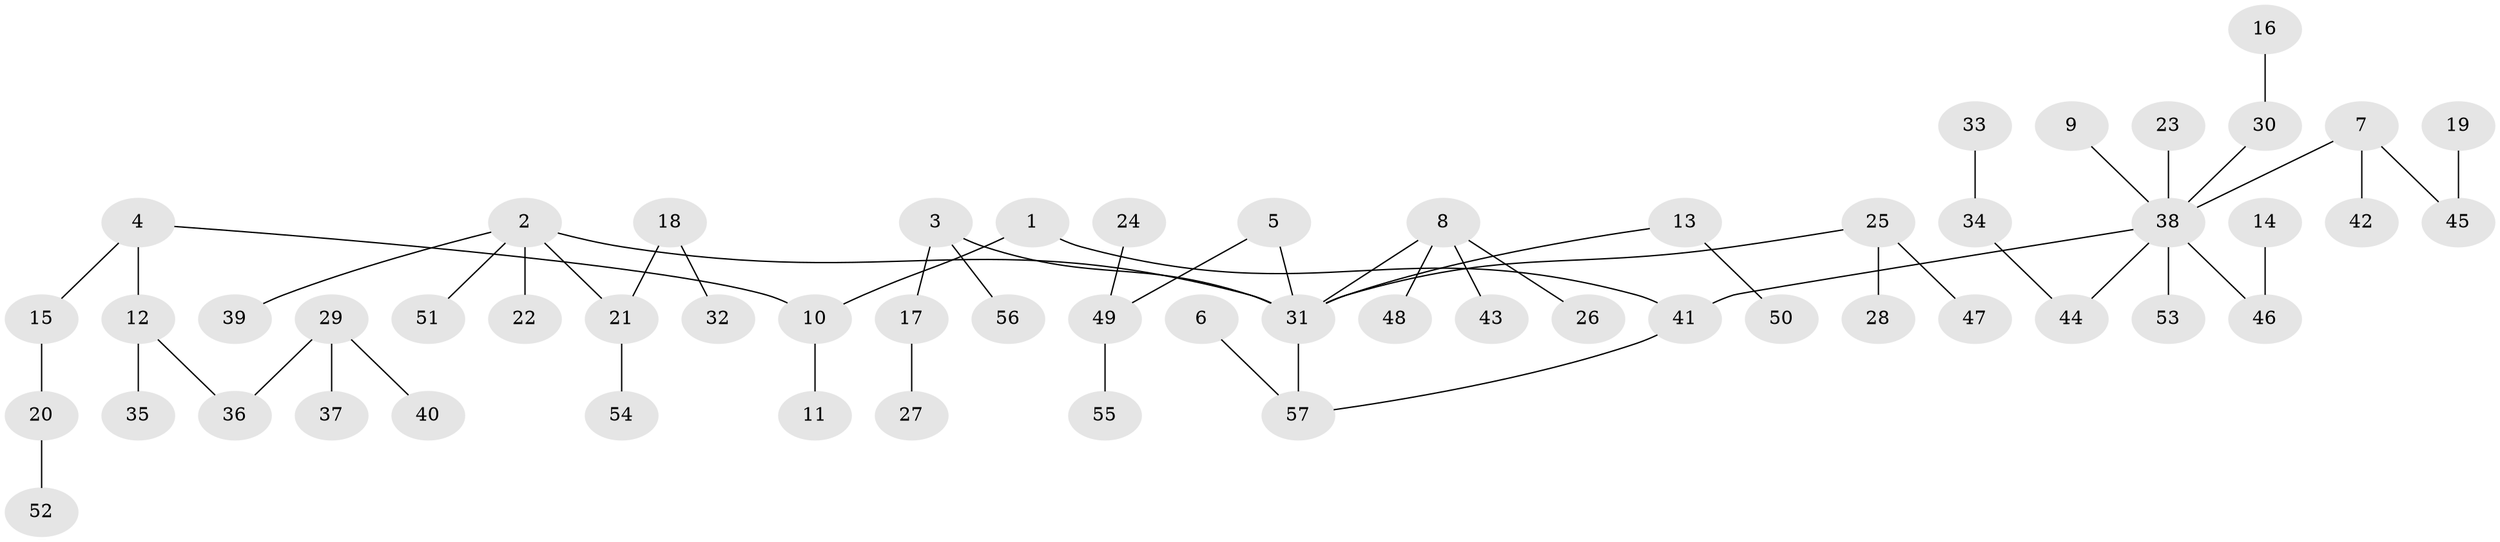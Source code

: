 // original degree distribution, {3: 0.12280701754385964, 4: 0.07894736842105263, 5: 0.02631578947368421, 1: 0.4824561403508772, 9: 0.008771929824561403, 2: 0.2719298245614035, 7: 0.008771929824561403}
// Generated by graph-tools (version 1.1) at 2025/37/03/04/25 23:37:22]
// undirected, 57 vertices, 56 edges
graph export_dot {
  node [color=gray90,style=filled];
  1;
  2;
  3;
  4;
  5;
  6;
  7;
  8;
  9;
  10;
  11;
  12;
  13;
  14;
  15;
  16;
  17;
  18;
  19;
  20;
  21;
  22;
  23;
  24;
  25;
  26;
  27;
  28;
  29;
  30;
  31;
  32;
  33;
  34;
  35;
  36;
  37;
  38;
  39;
  40;
  41;
  42;
  43;
  44;
  45;
  46;
  47;
  48;
  49;
  50;
  51;
  52;
  53;
  54;
  55;
  56;
  57;
  1 -- 10 [weight=1.0];
  1 -- 41 [weight=1.0];
  2 -- 21 [weight=1.0];
  2 -- 22 [weight=1.0];
  2 -- 31 [weight=1.0];
  2 -- 39 [weight=1.0];
  2 -- 51 [weight=1.0];
  3 -- 17 [weight=1.0];
  3 -- 31 [weight=1.0];
  3 -- 56 [weight=1.0];
  4 -- 10 [weight=1.0];
  4 -- 12 [weight=1.0];
  4 -- 15 [weight=1.0];
  5 -- 31 [weight=1.0];
  5 -- 49 [weight=1.0];
  6 -- 57 [weight=1.0];
  7 -- 38 [weight=1.0];
  7 -- 42 [weight=1.0];
  7 -- 45 [weight=1.0];
  8 -- 26 [weight=1.0];
  8 -- 31 [weight=1.0];
  8 -- 43 [weight=1.0];
  8 -- 48 [weight=1.0];
  9 -- 38 [weight=1.0];
  10 -- 11 [weight=1.0];
  12 -- 35 [weight=1.0];
  12 -- 36 [weight=1.0];
  13 -- 31 [weight=1.0];
  13 -- 50 [weight=1.0];
  14 -- 46 [weight=1.0];
  15 -- 20 [weight=1.0];
  16 -- 30 [weight=1.0];
  17 -- 27 [weight=1.0];
  18 -- 21 [weight=1.0];
  18 -- 32 [weight=1.0];
  19 -- 45 [weight=1.0];
  20 -- 52 [weight=1.0];
  21 -- 54 [weight=1.0];
  23 -- 38 [weight=1.0];
  24 -- 49 [weight=1.0];
  25 -- 28 [weight=1.0];
  25 -- 31 [weight=1.0];
  25 -- 47 [weight=1.0];
  29 -- 36 [weight=1.0];
  29 -- 37 [weight=1.0];
  29 -- 40 [weight=1.0];
  30 -- 38 [weight=1.0];
  31 -- 57 [weight=1.0];
  33 -- 34 [weight=1.0];
  34 -- 44 [weight=1.0];
  38 -- 41 [weight=1.0];
  38 -- 44 [weight=1.0];
  38 -- 46 [weight=1.0];
  38 -- 53 [weight=1.0];
  41 -- 57 [weight=1.0];
  49 -- 55 [weight=1.0];
}
